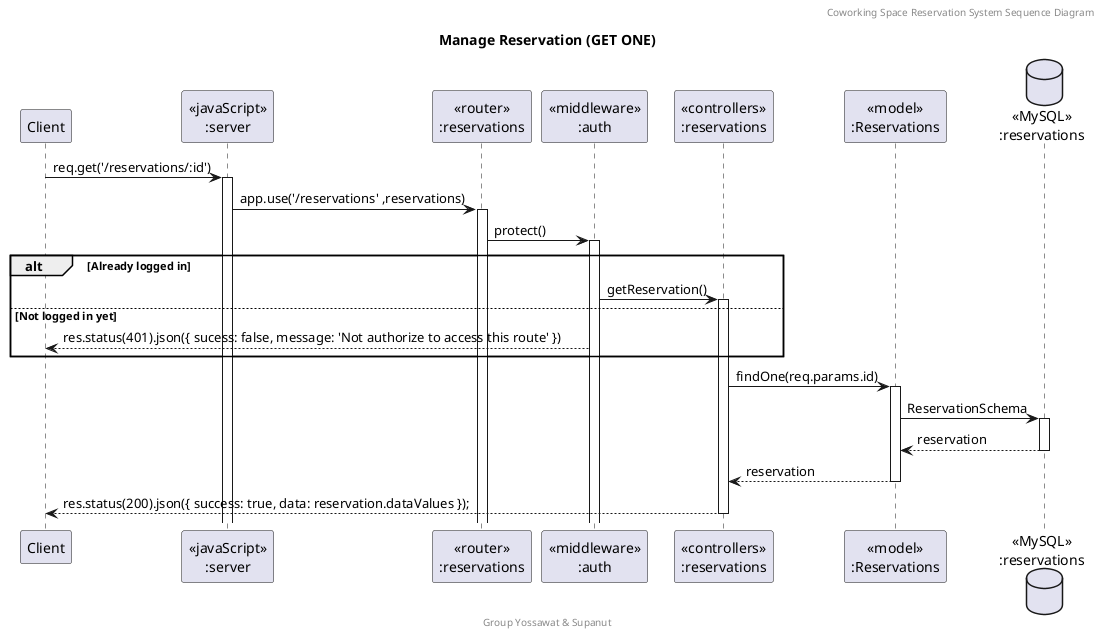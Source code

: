 @startuml Manage Reservation (GET ONE)

header Coworking Space Reservation System Sequence Diagram
footer Group Yossawat & Supanut
title "Manage Reservation (GET ONE)"

participant "Client" as client
participant "<<javaScript>>\n:server" as server
participant "<<router>>\n:reservations" as routerReservations
participant "<<middleware>>\n:auth" as middleware
participant "<<controllers>>\n:reservations" as controllersReservations
participant "<<model>>\n:Reservations" as modelReservation
database "<<MySQL>>\n:reservations" as ReservationsDatabase

client -> server ++:req.get('/reservations/:id')
server -> routerReservations ++:app.use('/reservations' ,reservations)
routerReservations -> middleware ++:protect()
alt Already logged in
    middleware -> controllersReservations ++: getReservation()
else Not logged in yet
    middleware --> client : res.status(401).json({ sucess: false, message: 'Not authorize to access this route' })
end
controllersReservations -> modelReservation ++: findOne(req.params.id)
modelReservation -> ReservationsDatabase ++: ReservationSchema
ReservationsDatabase --> modelReservation --: reservation
controllersReservations <-- modelReservation --: reservation
controllersReservations --> client --:res.status(200).json({ success: true, data: reservation.dataValues });

@enduml
